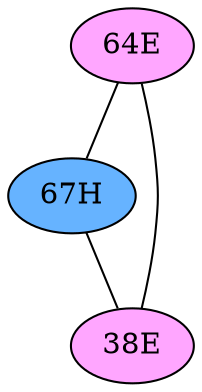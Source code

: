 // The Round Table
graph {
	"64E" [fillcolor="#FFA6FF" style=radial]
	"67H" [fillcolor="#66B3FF" style=radial]
	"64E" -- "67H" [penwidth=1]
	"64E" [fillcolor="#FFA6FF" style=radial]
	"38E" [fillcolor="#FFA6FF" style=radial]
	"64E" -- "38E" [penwidth=1]
	"67H" [fillcolor="#66B3FF" style=radial]
	"38E" [fillcolor="#FFA6FF" style=radial]
	"67H" -- "38E" [penwidth=1]
}
